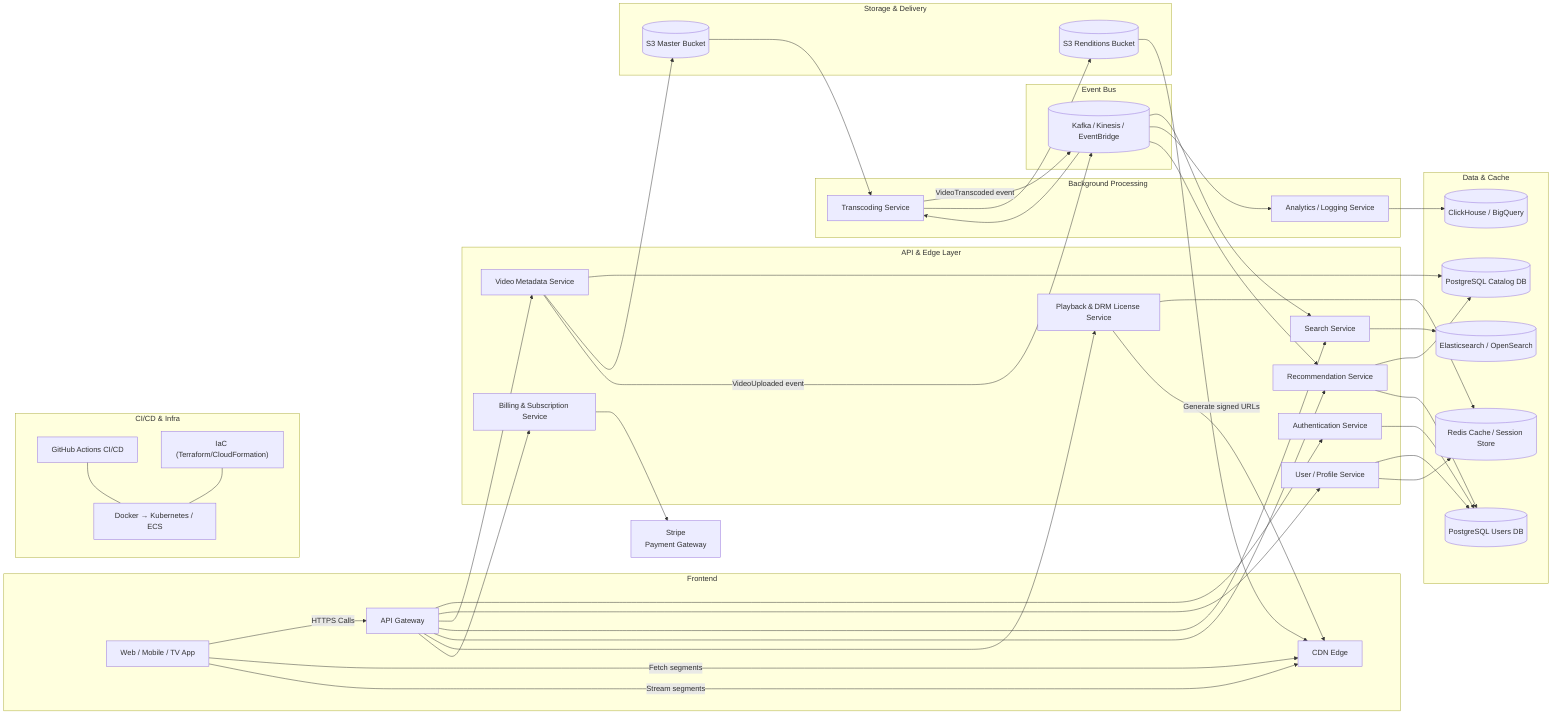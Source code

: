 flowchart LR
  %% Frontend
  subgraph Frontend
    direction TB
    UI[Web / Mobile / TV App]
    UI -->|HTTPS Calls| APIGW[API Gateway]
    UI -->|Fetch segments| CDN[CDN Edge]
  end

  %% API Layer
  subgraph "API & Edge Layer"
    direction LR
    APIGW --> AuthSvc[Authentication Service]
    APIGW --> ProfileSvc[User / Profile Service]
    APIGW --> CatalogSvc[Video Metadata Service]
    APIGW --> SearchSvc[Search Service]
    APIGW --> RecSvc[Recommendation Service]
    APIGW --> PlaybackSvc[Playback & DRM License Service]
    APIGW --> BillingSvc[Billing & Subscription Service]
  end

  %% Asynchronous Event Bus
  subgraph "Event Bus"
    EVBus[(Kafka / Kinesis / EventBridge)]
  end

  %% Background Workers
  subgraph "Background Processing"
    Transcoder[Transcoding Service]
    AnalyticsSvc[Analytics / Logging Service]
  end

  %% Data Stores
  subgraph "Data & Cache"
    direction LR
    PostgresUsers[(PostgreSQL Users DB)]
    PostgresVideo[(PostgreSQL Catalog DB)]
    Redis[(Redis Cache / Session Store)]
    Elasticsearch[(Elasticsearch / OpenSearch)]
    DataLake[(ClickHouse / BigQuery)]
  end

  %% Object Storage & CDN
  subgraph "Storage & Delivery"
    direction LR
    S3Master[(S3 Master Bucket)]
    S3Rends[(S3 Renditions Bucket)]
    CDN
  end

  %% Synchronous service↔data flows
  AuthSvc --> PostgresUsers
  ProfileSvc --> PostgresUsers
  ProfileSvc --> Redis
  CatalogSvc --> PostgresVideo
  CatalogSvc --> S3Master
  SearchSvc --> Elasticsearch
  RecSvc --> PostgresVideo
  RecSvc --> PostgresUsers
  PlaybackSvc --> Redis
  BillingSvc --> Stripe["Stripe\nPayment Gateway"]

  %% Event-driven flows
  CatalogSvc -->|VideoUploaded event| EVBus
  EVBus --> Transcoder
  Transcoder -->|VideoTranscoded event| EVBus
  EVBus --> SearchSvc
  EVBus --> AnalyticsSvc
  EVBus --> RecSvc

  %% Transcoding & storage
  S3Master --> Transcoder
  Transcoder --> S3Rends
  S3Rends --> CDN

  %% Playback & analytics
  PlaybackSvc -->|Generate signed URLs| CDN
  UI -->|Stream segments| CDN
  AnalyticsSvc --> DataLake

  %% External infra (not expanded)
  subgraph "CI/CD & Infra"
    GitHubActions[GitHub Actions CI/CD]
    Terraform["IaC (Terraform/CloudFormation)"]
    DockerK8s[Docker → Kubernetes / ECS]
  end
  GitHubActions --- DockerK8s
  Terraform --- DockerK8s